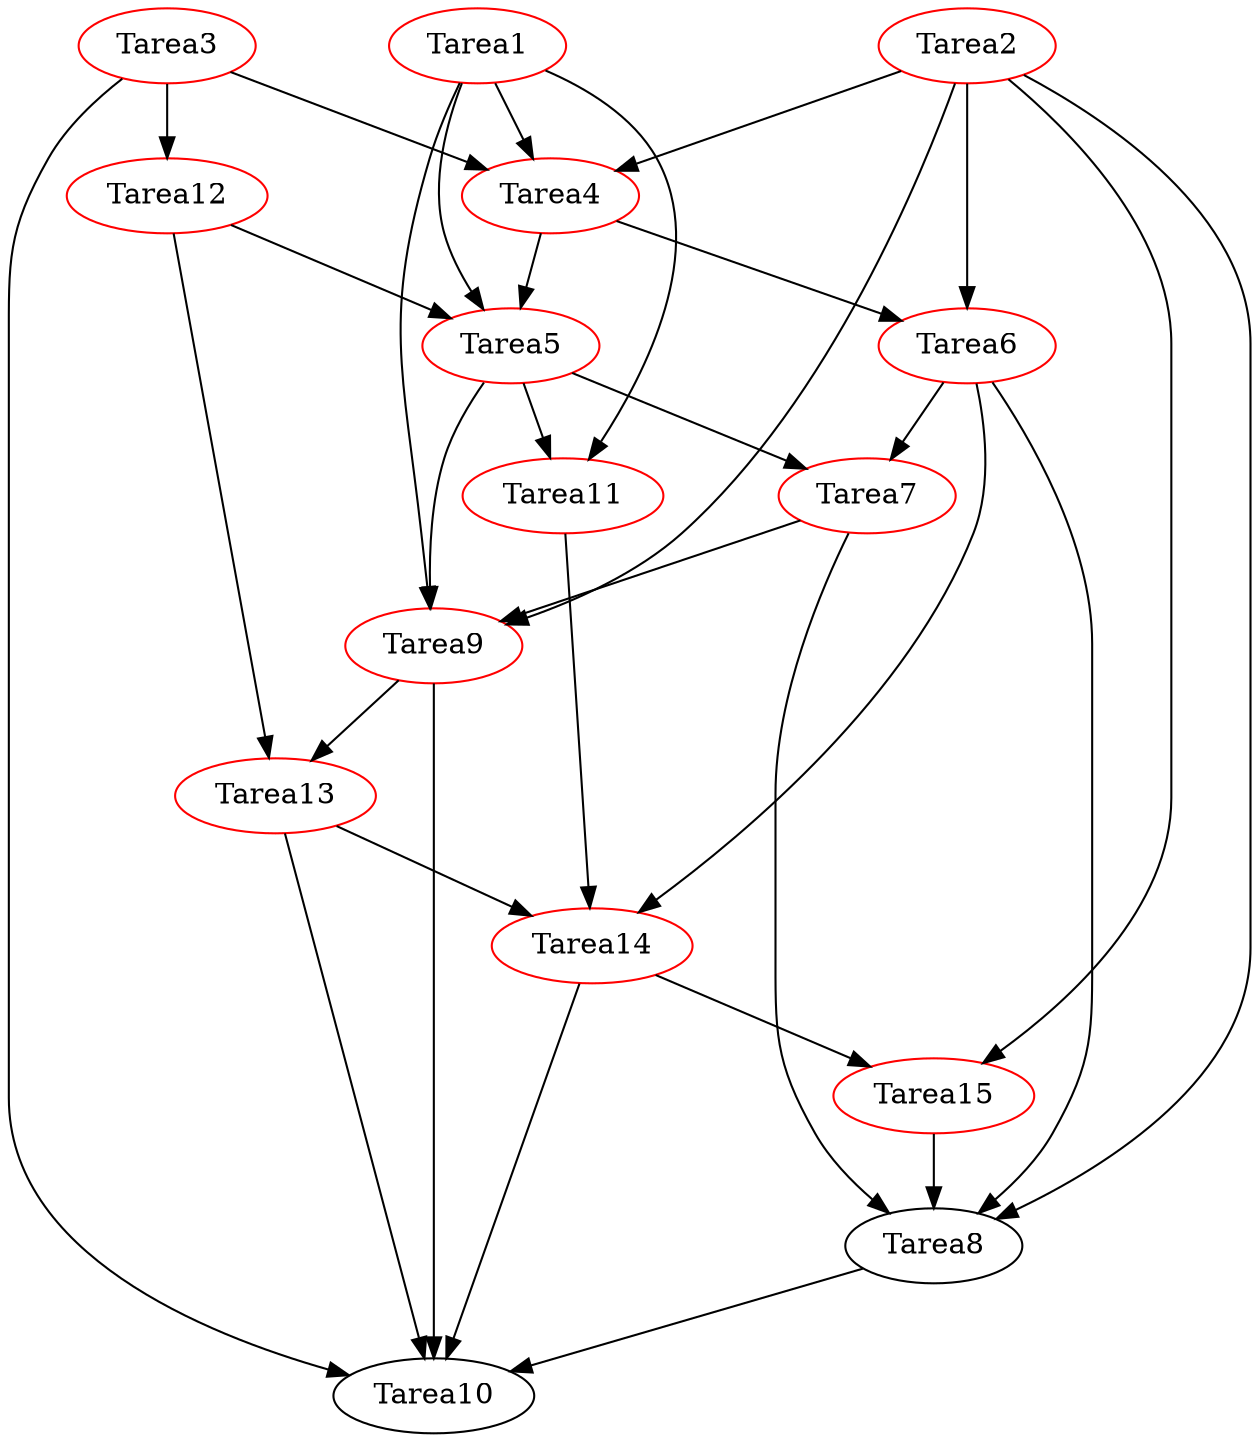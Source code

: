 strict digraph G {
  1 [ color="red" label="Tarea1" ];
  2 [ color="red" label="Tarea2" ];
  3 [ color="red" label="Tarea3" ];
  4 [ color="red" label="Tarea4" ];
  5 [ color="red" label="Tarea5" ];
  6 [ color="red" label="Tarea6" ];
  7 [ color="red" label="Tarea7" ];
  8 [ label="Tarea8" ];
  9 [ color="red" label="Tarea9" ];
  10 [ label="Tarea10" ];
  11 [ color="red" label="Tarea11" ];
  12 [ color="red" label="Tarea12" ];
  13 [ color="red" label="Tarea13" ];
  14 [ color="red" label="Tarea14" ];
  15 [ color="red" label="Tarea15" ];
  1 -> 4 [ color="black" ];
  1 -> 5 [ color="black" ];
  1 -> 9 [ color="black" ];
  2 -> 4 [ color="black" ];
  2 -> 6 [ color="black" ];
  2 -> 8 [ color="black" ];
  2 -> 9 [ color="black" ];
  3 -> 4 [ color="black" ];
  3 -> 10 [ color="black" ];
  4 -> 5 [ color="black" ];
  4 -> 6 [ color="black" ];
  5 -> 7 [ color="black" ];
  5 -> 9 [ color="black" ];
  6 -> 7 [ color="black" ];
  6 -> 8 [ color="black" ];
  7 -> 8 [ color="black" ];
  7 -> 9 [ color="black" ];
  8 -> 10 [ color="black" ];
  9 -> 10 [ color="black" ];
  1 -> 11 [ color="black" ];
  12 -> 13 [ color="black" ];
  13 -> 14 [ color="black" ];
  14 -> 15 [ color="black" ];
  15 -> 8 [ color="black" ];
  11 -> 14 [ color="black" ];
  12 -> 5 [ color="black" ];
  9 -> 13 [ color="black" ];
  13 -> 10 [ color="black" ];
  14 -> 10 [ color="black" ];
  2 -> 15 [ color="black" ];
  5 -> 11 [ color="black" ];
  3 -> 12 [ color="black" ];
  6 -> 14 [ color="black" ];
}
